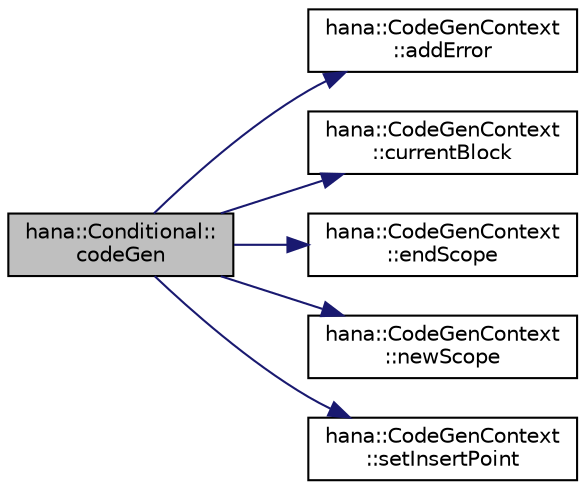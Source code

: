 digraph "hana::Conditional::codeGen"
{
 // LATEX_PDF_SIZE
  edge [fontname="Helvetica",fontsize="10",labelfontname="Helvetica",labelfontsize="10"];
  node [fontname="Helvetica",fontsize="10",shape=record];
  rankdir="LR";
  Node1 [label="hana::Conditional::\lcodeGen",height=0.2,width=0.4,color="black", fillcolor="grey75", style="filled", fontcolor="black",tooltip=" "];
  Node1 -> Node2 [color="midnightblue",fontsize="10",style="solid",fontname="Helvetica"];
  Node2 [label="hana::CodeGenContext\l::addError",height=0.2,width=0.4,color="black", fillcolor="white", style="filled",URL="$classhana_1_1_code_gen_context.html#a9b8766a19ba43e57497cfacf27e06706",tooltip=" "];
  Node1 -> Node3 [color="midnightblue",fontsize="10",style="solid",fontname="Helvetica"];
  Node3 [label="hana::CodeGenContext\l::currentBlock",height=0.2,width=0.4,color="black", fillcolor="white", style="filled",URL="$classhana_1_1_code_gen_context.html#ab03838a9df07190a7289d01c3bb7f506",tooltip=" "];
  Node1 -> Node4 [color="midnightblue",fontsize="10",style="solid",fontname="Helvetica"];
  Node4 [label="hana::CodeGenContext\l::endScope",height=0.2,width=0.4,color="black", fillcolor="white", style="filled",URL="$classhana_1_1_code_gen_context.html#ab0821babc0b33bb0676041f6a984a0e9",tooltip=" "];
  Node1 -> Node5 [color="midnightblue",fontsize="10",style="solid",fontname="Helvetica"];
  Node5 [label="hana::CodeGenContext\l::newScope",height=0.2,width=0.4,color="black", fillcolor="white", style="filled",URL="$classhana_1_1_code_gen_context.html#a199b6c72cb16ec899e513c142fcc9f7b",tooltip=" "];
  Node1 -> Node6 [color="midnightblue",fontsize="10",style="solid",fontname="Helvetica"];
  Node6 [label="hana::CodeGenContext\l::setInsertPoint",height=0.2,width=0.4,color="black", fillcolor="white", style="filled",URL="$classhana_1_1_code_gen_context.html#a9382fc1b870d7747e61ae790a79090bc",tooltip=" "];
}
